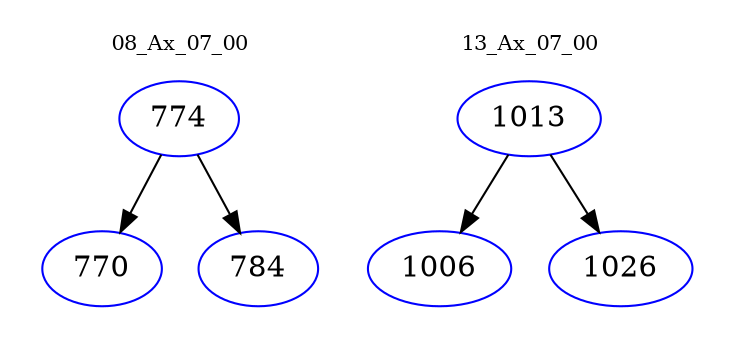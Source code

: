 digraph{
subgraph cluster_0 {
color = white
label = "08_Ax_07_00";
fontsize=10;
T0_774 [label="774", color="blue"]
T0_774 -> T0_770 [color="black"]
T0_770 [label="770", color="blue"]
T0_774 -> T0_784 [color="black"]
T0_784 [label="784", color="blue"]
}
subgraph cluster_1 {
color = white
label = "13_Ax_07_00";
fontsize=10;
T1_1013 [label="1013", color="blue"]
T1_1013 -> T1_1006 [color="black"]
T1_1006 [label="1006", color="blue"]
T1_1013 -> T1_1026 [color="black"]
T1_1026 [label="1026", color="blue"]
}
}
